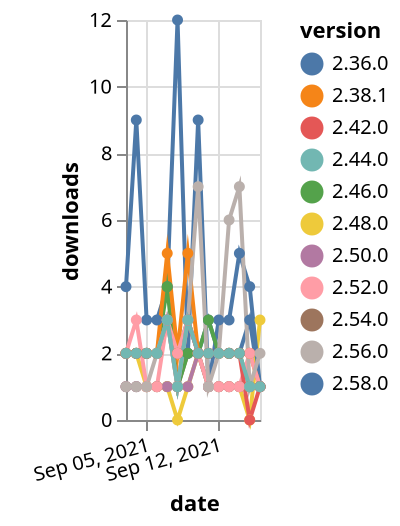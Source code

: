 {"$schema": "https://vega.github.io/schema/vega-lite/v5.json", "description": "A simple bar chart with embedded data.", "data": {"values": [{"date": "2021-09-03", "total": 413, "delta": 1, "version": "2.54.0"}, {"date": "2021-09-04", "total": 414, "delta": 1, "version": "2.54.0"}, {"date": "2021-09-05", "total": 415, "delta": 1, "version": "2.54.0"}, {"date": "2021-09-06", "total": 416, "delta": 1, "version": "2.54.0"}, {"date": "2021-09-07", "total": 417, "delta": 1, "version": "2.54.0"}, {"date": "2021-09-08", "total": 418, "delta": 1, "version": "2.54.0"}, {"date": "2021-09-09", "total": 420, "delta": 2, "version": "2.54.0"}, {"date": "2021-09-10", "total": 422, "delta": 2, "version": "2.54.0"}, {"date": "2021-09-11", "total": 423, "delta": 1, "version": "2.54.0"}, {"date": "2021-09-12", "total": 424, "delta": 1, "version": "2.54.0"}, {"date": "2021-09-13", "total": 425, "delta": 1, "version": "2.54.0"}, {"date": "2021-09-14", "total": 426, "delta": 1, "version": "2.54.0"}, {"date": "2021-09-15", "total": 427, "delta": 1, "version": "2.54.0"}, {"date": "2021-09-16", "total": 428, "delta": 1, "version": "2.54.0"}, {"date": "2021-09-03", "total": 3508, "delta": 2, "version": "2.36.0"}, {"date": "2021-09-04", "total": 3510, "delta": 2, "version": "2.36.0"}, {"date": "2021-09-05", "total": 3512, "delta": 2, "version": "2.36.0"}, {"date": "2021-09-06", "total": 3514, "delta": 2, "version": "2.36.0"}, {"date": "2021-09-07", "total": 3517, "delta": 3, "version": "2.36.0"}, {"date": "2021-09-08", "total": 3519, "delta": 2, "version": "2.36.0"}, {"date": "2021-09-09", "total": 3522, "delta": 3, "version": "2.36.0"}, {"date": "2021-09-10", "total": 3524, "delta": 2, "version": "2.36.0"}, {"date": "2021-09-11", "total": 3527, "delta": 3, "version": "2.36.0"}, {"date": "2021-09-12", "total": 3529, "delta": 2, "version": "2.36.0"}, {"date": "2021-09-13", "total": 3531, "delta": 2, "version": "2.36.0"}, {"date": "2021-09-14", "total": 3533, "delta": 2, "version": "2.36.0"}, {"date": "2021-09-15", "total": 3536, "delta": 3, "version": "2.36.0"}, {"date": "2021-09-16", "total": 3537, "delta": 1, "version": "2.36.0"}, {"date": "2021-09-03", "total": 1352, "delta": 2, "version": "2.48.0"}, {"date": "2021-09-04", "total": 1354, "delta": 2, "version": "2.48.0"}, {"date": "2021-09-05", "total": 1355, "delta": 1, "version": "2.48.0"}, {"date": "2021-09-06", "total": 1356, "delta": 1, "version": "2.48.0"}, {"date": "2021-09-07", "total": 1357, "delta": 1, "version": "2.48.0"}, {"date": "2021-09-08", "total": 1357, "delta": 0, "version": "2.48.0"}, {"date": "2021-09-09", "total": 1358, "delta": 1, "version": "2.48.0"}, {"date": "2021-09-10", "total": 1360, "delta": 2, "version": "2.48.0"}, {"date": "2021-09-11", "total": 1361, "delta": 1, "version": "2.48.0"}, {"date": "2021-09-12", "total": 1362, "delta": 1, "version": "2.48.0"}, {"date": "2021-09-13", "total": 1363, "delta": 1, "version": "2.48.0"}, {"date": "2021-09-14", "total": 1364, "delta": 1, "version": "2.48.0"}, {"date": "2021-09-15", "total": 1364, "delta": 0, "version": "2.48.0"}, {"date": "2021-09-16", "total": 1367, "delta": 3, "version": "2.48.0"}, {"date": "2021-09-03", "total": 380, "delta": 1, "version": "2.50.0"}, {"date": "2021-09-04", "total": 381, "delta": 1, "version": "2.50.0"}, {"date": "2021-09-05", "total": 382, "delta": 1, "version": "2.50.0"}, {"date": "2021-09-06", "total": 383, "delta": 1, "version": "2.50.0"}, {"date": "2021-09-07", "total": 384, "delta": 1, "version": "2.50.0"}, {"date": "2021-09-08", "total": 385, "delta": 1, "version": "2.50.0"}, {"date": "2021-09-09", "total": 386, "delta": 1, "version": "2.50.0"}, {"date": "2021-09-10", "total": 388, "delta": 2, "version": "2.50.0"}, {"date": "2021-09-11", "total": 389, "delta": 1, "version": "2.50.0"}, {"date": "2021-09-12", "total": 390, "delta": 1, "version": "2.50.0"}, {"date": "2021-09-13", "total": 391, "delta": 1, "version": "2.50.0"}, {"date": "2021-09-14", "total": 392, "delta": 1, "version": "2.50.0"}, {"date": "2021-09-15", "total": 393, "delta": 1, "version": "2.50.0"}, {"date": "2021-09-16", "total": 394, "delta": 1, "version": "2.50.0"}, {"date": "2021-09-03", "total": 274, "delta": 4, "version": "2.58.0"}, {"date": "2021-09-04", "total": 283, "delta": 9, "version": "2.58.0"}, {"date": "2021-09-05", "total": 286, "delta": 3, "version": "2.58.0"}, {"date": "2021-09-06", "total": 289, "delta": 3, "version": "2.58.0"}, {"date": "2021-09-07", "total": 293, "delta": 4, "version": "2.58.0"}, {"date": "2021-09-08", "total": 305, "delta": 12, "version": "2.58.0"}, {"date": "2021-09-09", "total": 307, "delta": 2, "version": "2.58.0"}, {"date": "2021-09-10", "total": 316, "delta": 9, "version": "2.58.0"}, {"date": "2021-09-11", "total": 317, "delta": 1, "version": "2.58.0"}, {"date": "2021-09-12", "total": 320, "delta": 3, "version": "2.58.0"}, {"date": "2021-09-13", "total": 323, "delta": 3, "version": "2.58.0"}, {"date": "2021-09-14", "total": 328, "delta": 5, "version": "2.58.0"}, {"date": "2021-09-15", "total": 332, "delta": 4, "version": "2.58.0"}, {"date": "2021-09-16", "total": 333, "delta": 1, "version": "2.58.0"}, {"date": "2021-09-03", "total": 2988, "delta": 2, "version": "2.46.0"}, {"date": "2021-09-04", "total": 2990, "delta": 2, "version": "2.46.0"}, {"date": "2021-09-05", "total": 2992, "delta": 2, "version": "2.46.0"}, {"date": "2021-09-06", "total": 2994, "delta": 2, "version": "2.46.0"}, {"date": "2021-09-07", "total": 2998, "delta": 4, "version": "2.46.0"}, {"date": "2021-09-08", "total": 2999, "delta": 1, "version": "2.46.0"}, {"date": "2021-09-09", "total": 3001, "delta": 2, "version": "2.46.0"}, {"date": "2021-09-10", "total": 3003, "delta": 2, "version": "2.46.0"}, {"date": "2021-09-11", "total": 3006, "delta": 3, "version": "2.46.0"}, {"date": "2021-09-12", "total": 3008, "delta": 2, "version": "2.46.0"}, {"date": "2021-09-13", "total": 3010, "delta": 2, "version": "2.46.0"}, {"date": "2021-09-14", "total": 3012, "delta": 2, "version": "2.46.0"}, {"date": "2021-09-15", "total": 3013, "delta": 1, "version": "2.46.0"}, {"date": "2021-09-16", "total": 3014, "delta": 1, "version": "2.46.0"}, {"date": "2021-09-03", "total": 4318, "delta": 2, "version": "2.38.1"}, {"date": "2021-09-04", "total": 4320, "delta": 2, "version": "2.38.1"}, {"date": "2021-09-05", "total": 4322, "delta": 2, "version": "2.38.1"}, {"date": "2021-09-06", "total": 4324, "delta": 2, "version": "2.38.1"}, {"date": "2021-09-07", "total": 4329, "delta": 5, "version": "2.38.1"}, {"date": "2021-09-08", "total": 4331, "delta": 2, "version": "2.38.1"}, {"date": "2021-09-09", "total": 4336, "delta": 5, "version": "2.38.1"}, {"date": "2021-09-10", "total": 4338, "delta": 2, "version": "2.38.1"}, {"date": "2021-09-11", "total": 4340, "delta": 2, "version": "2.38.1"}, {"date": "2021-09-12", "total": 4342, "delta": 2, "version": "2.38.1"}, {"date": "2021-09-13", "total": 4344, "delta": 2, "version": "2.38.1"}, {"date": "2021-09-14", "total": 4346, "delta": 2, "version": "2.38.1"}, {"date": "2021-09-15", "total": 4348, "delta": 2, "version": "2.38.1"}, {"date": "2021-09-16", "total": 4349, "delta": 1, "version": "2.38.1"}, {"date": "2021-09-03", "total": 740, "delta": 2, "version": "2.52.0"}, {"date": "2021-09-04", "total": 743, "delta": 3, "version": "2.52.0"}, {"date": "2021-09-05", "total": 744, "delta": 1, "version": "2.52.0"}, {"date": "2021-09-06", "total": 745, "delta": 1, "version": "2.52.0"}, {"date": "2021-09-07", "total": 748, "delta": 3, "version": "2.52.0"}, {"date": "2021-09-08", "total": 750, "delta": 2, "version": "2.52.0"}, {"date": "2021-09-09", "total": 753, "delta": 3, "version": "2.52.0"}, {"date": "2021-09-10", "total": 755, "delta": 2, "version": "2.52.0"}, {"date": "2021-09-11", "total": 756, "delta": 1, "version": "2.52.0"}, {"date": "2021-09-12", "total": 757, "delta": 1, "version": "2.52.0"}, {"date": "2021-09-13", "total": 758, "delta": 1, "version": "2.52.0"}, {"date": "2021-09-14", "total": 759, "delta": 1, "version": "2.52.0"}, {"date": "2021-09-15", "total": 761, "delta": 2, "version": "2.52.0"}, {"date": "2021-09-16", "total": 762, "delta": 1, "version": "2.52.0"}, {"date": "2021-09-03", "total": 2654, "delta": 2, "version": "2.42.0"}, {"date": "2021-09-04", "total": 2656, "delta": 2, "version": "2.42.0"}, {"date": "2021-09-05", "total": 2658, "delta": 2, "version": "2.42.0"}, {"date": "2021-09-06", "total": 2660, "delta": 2, "version": "2.42.0"}, {"date": "2021-09-07", "total": 2663, "delta": 3, "version": "2.42.0"}, {"date": "2021-09-08", "total": 2664, "delta": 1, "version": "2.42.0"}, {"date": "2021-09-09", "total": 2667, "delta": 3, "version": "2.42.0"}, {"date": "2021-09-10", "total": 2669, "delta": 2, "version": "2.42.0"}, {"date": "2021-09-11", "total": 2671, "delta": 2, "version": "2.42.0"}, {"date": "2021-09-12", "total": 2673, "delta": 2, "version": "2.42.0"}, {"date": "2021-09-13", "total": 2675, "delta": 2, "version": "2.42.0"}, {"date": "2021-09-14", "total": 2677, "delta": 2, "version": "2.42.0"}, {"date": "2021-09-15", "total": 2677, "delta": 0, "version": "2.42.0"}, {"date": "2021-09-16", "total": 2678, "delta": 1, "version": "2.42.0"}, {"date": "2021-09-03", "total": 700, "delta": 1, "version": "2.56.0"}, {"date": "2021-09-04", "total": 701, "delta": 1, "version": "2.56.0"}, {"date": "2021-09-05", "total": 702, "delta": 1, "version": "2.56.0"}, {"date": "2021-09-06", "total": 704, "delta": 2, "version": "2.56.0"}, {"date": "2021-09-07", "total": 707, "delta": 3, "version": "2.56.0"}, {"date": "2021-09-08", "total": 708, "delta": 1, "version": "2.56.0"}, {"date": "2021-09-09", "total": 711, "delta": 3, "version": "2.56.0"}, {"date": "2021-09-10", "total": 718, "delta": 7, "version": "2.56.0"}, {"date": "2021-09-11", "total": 719, "delta": 1, "version": "2.56.0"}, {"date": "2021-09-12", "total": 721, "delta": 2, "version": "2.56.0"}, {"date": "2021-09-13", "total": 727, "delta": 6, "version": "2.56.0"}, {"date": "2021-09-14", "total": 734, "delta": 7, "version": "2.56.0"}, {"date": "2021-09-15", "total": 735, "delta": 1, "version": "2.56.0"}, {"date": "2021-09-16", "total": 737, "delta": 2, "version": "2.56.0"}, {"date": "2021-09-03", "total": 4435, "delta": 2, "version": "2.44.0"}, {"date": "2021-09-04", "total": 4437, "delta": 2, "version": "2.44.0"}, {"date": "2021-09-05", "total": 4439, "delta": 2, "version": "2.44.0"}, {"date": "2021-09-06", "total": 4441, "delta": 2, "version": "2.44.0"}, {"date": "2021-09-07", "total": 4444, "delta": 3, "version": "2.44.0"}, {"date": "2021-09-08", "total": 4445, "delta": 1, "version": "2.44.0"}, {"date": "2021-09-09", "total": 4448, "delta": 3, "version": "2.44.0"}, {"date": "2021-09-10", "total": 4450, "delta": 2, "version": "2.44.0"}, {"date": "2021-09-11", "total": 4452, "delta": 2, "version": "2.44.0"}, {"date": "2021-09-12", "total": 4454, "delta": 2, "version": "2.44.0"}, {"date": "2021-09-13", "total": 4456, "delta": 2, "version": "2.44.0"}, {"date": "2021-09-14", "total": 4458, "delta": 2, "version": "2.44.0"}, {"date": "2021-09-15", "total": 4459, "delta": 1, "version": "2.44.0"}, {"date": "2021-09-16", "total": 4460, "delta": 1, "version": "2.44.0"}]}, "width": "container", "mark": {"type": "line", "point": {"filled": true}}, "encoding": {"x": {"field": "date", "type": "temporal", "timeUnit": "yearmonthdate", "title": "date", "axis": {"labelAngle": -15}}, "y": {"field": "delta", "type": "quantitative", "title": "downloads"}, "color": {"field": "version", "type": "nominal"}, "tooltip": {"field": "delta"}}}